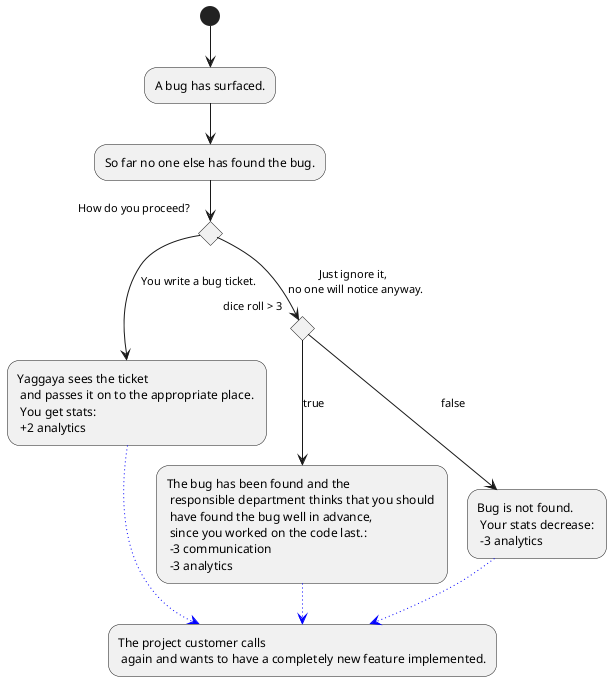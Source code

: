@startuml
(*) --> "A bug has surfaced."
--> "So far no one else has found the bug."
if "How do you proceed?" then 
--> [You write a bug ticket.] "Yaggaya sees the ticket \n and passes it on to the appropriate place. \n You get stats: \n +2 analytics" as y
else
--> [Just ignore it, \n no one will notice anyway.] if "dice roll > 3" then
--> [true] "The bug has been found and the \n responsible department thinks that you should \n have found the bug well in advance, \n since you worked on the code last.: \n -3 communication \n -3 analytics" as p

else
--> [false] "Bug is not found. \n Your stats decrease: \n -3 analytics"
-[#blue,dotted]-> "The project customer calls \n again and wants to have a completely new feature implemented." as f 
endif
p -[#blue,dotted]-> f
y -[#blue,dotted]-> f
@enduml
